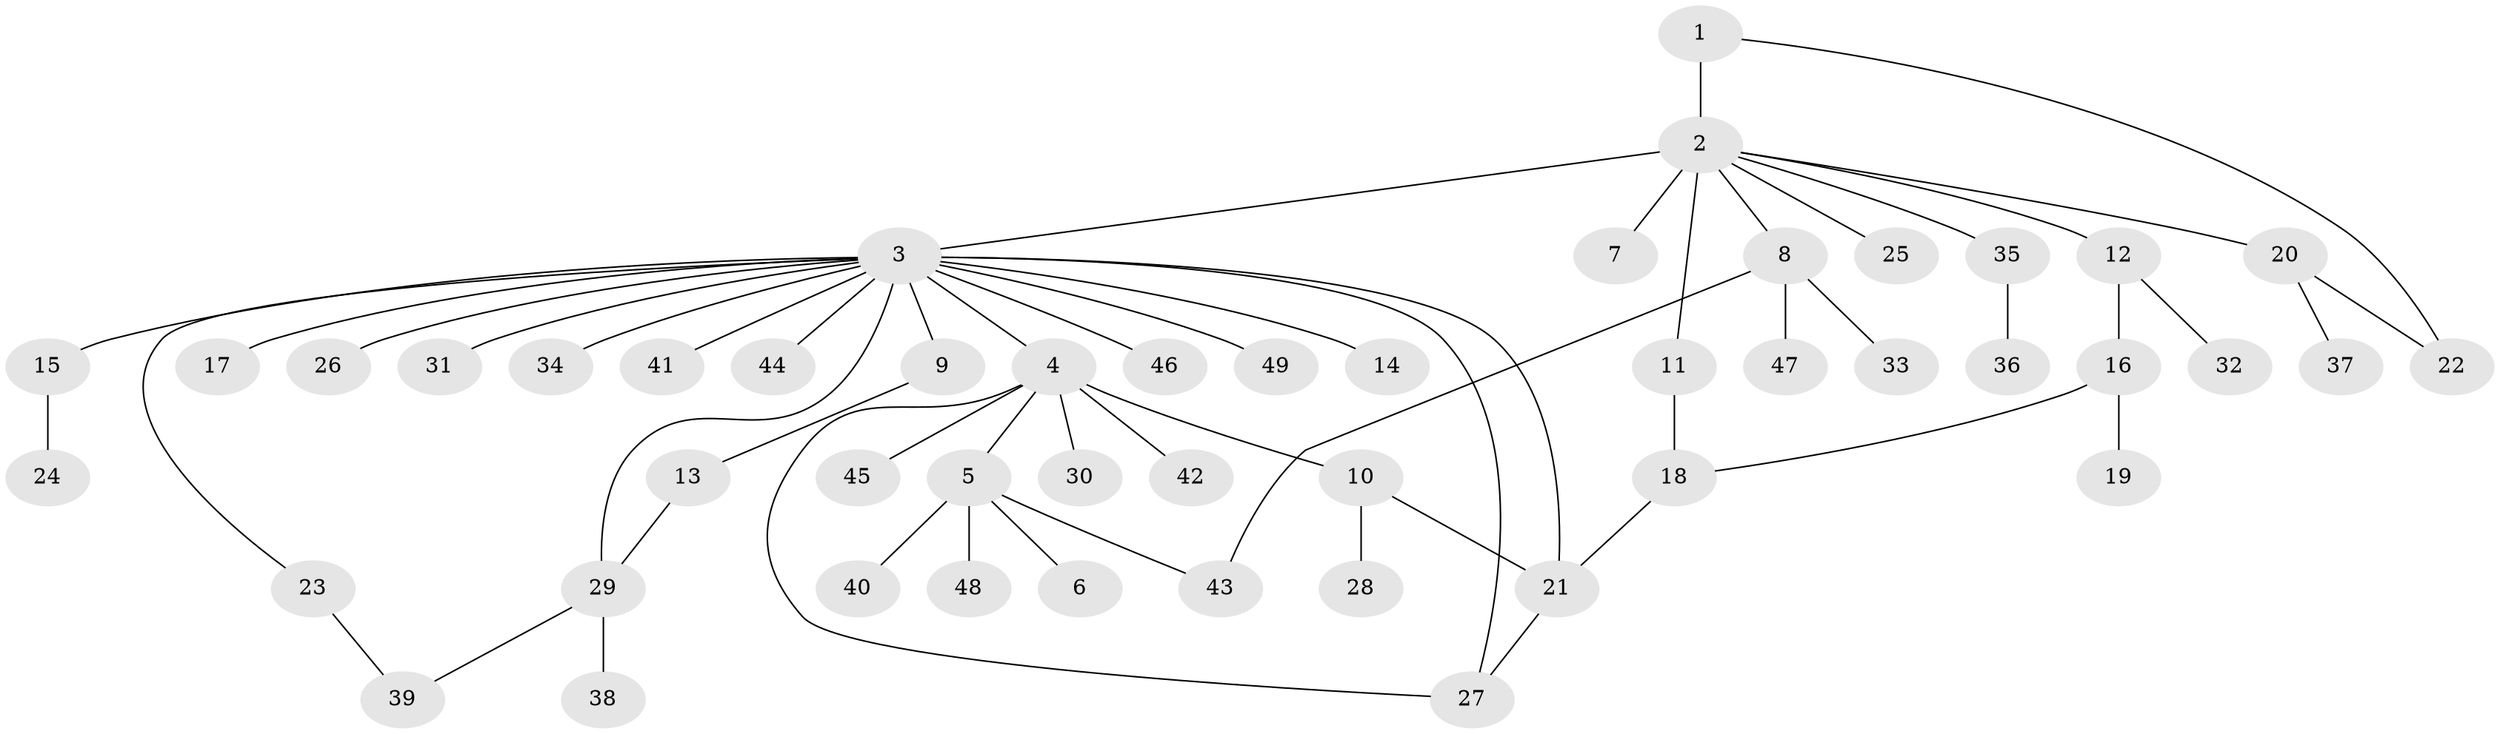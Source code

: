 // original degree distribution, {2: 0.2653061224489796, 17: 0.01020408163265306, 20: 0.01020408163265306, 19: 0.01020408163265306, 6: 0.01020408163265306, 1: 0.5612244897959183, 5: 0.04081632653061224, 3: 0.05102040816326531, 4: 0.04081632653061224}
// Generated by graph-tools (version 1.1) at 2025/35/03/09/25 02:35:19]
// undirected, 49 vertices, 57 edges
graph export_dot {
graph [start="1"]
  node [color=gray90,style=filled];
  1;
  2;
  3;
  4;
  5;
  6;
  7;
  8;
  9;
  10;
  11;
  12;
  13;
  14;
  15;
  16;
  17;
  18;
  19;
  20;
  21;
  22;
  23;
  24;
  25;
  26;
  27;
  28;
  29;
  30;
  31;
  32;
  33;
  34;
  35;
  36;
  37;
  38;
  39;
  40;
  41;
  42;
  43;
  44;
  45;
  46;
  47;
  48;
  49;
  1 -- 2 [weight=2.0];
  1 -- 22 [weight=1.0];
  2 -- 3 [weight=1.0];
  2 -- 7 [weight=6.0];
  2 -- 8 [weight=1.0];
  2 -- 11 [weight=1.0];
  2 -- 12 [weight=1.0];
  2 -- 20 [weight=2.0];
  2 -- 25 [weight=1.0];
  2 -- 35 [weight=1.0];
  3 -- 4 [weight=1.0];
  3 -- 9 [weight=2.0];
  3 -- 14 [weight=1.0];
  3 -- 15 [weight=1.0];
  3 -- 17 [weight=1.0];
  3 -- 21 [weight=1.0];
  3 -- 23 [weight=1.0];
  3 -- 26 [weight=1.0];
  3 -- 27 [weight=1.0];
  3 -- 29 [weight=1.0];
  3 -- 31 [weight=1.0];
  3 -- 34 [weight=1.0];
  3 -- 41 [weight=1.0];
  3 -- 44 [weight=1.0];
  3 -- 46 [weight=1.0];
  3 -- 49 [weight=1.0];
  4 -- 5 [weight=1.0];
  4 -- 10 [weight=11.0];
  4 -- 27 [weight=1.0];
  4 -- 30 [weight=1.0];
  4 -- 42 [weight=1.0];
  4 -- 45 [weight=1.0];
  5 -- 6 [weight=1.0];
  5 -- 40 [weight=1.0];
  5 -- 43 [weight=1.0];
  5 -- 48 [weight=1.0];
  8 -- 33 [weight=1.0];
  8 -- 43 [weight=1.0];
  8 -- 47 [weight=1.0];
  9 -- 13 [weight=1.0];
  10 -- 21 [weight=1.0];
  10 -- 28 [weight=1.0];
  11 -- 18 [weight=2.0];
  12 -- 16 [weight=1.0];
  12 -- 32 [weight=1.0];
  13 -- 29 [weight=1.0];
  15 -- 24 [weight=1.0];
  16 -- 18 [weight=1.0];
  16 -- 19 [weight=2.0];
  18 -- 21 [weight=1.0];
  20 -- 22 [weight=1.0];
  20 -- 37 [weight=1.0];
  21 -- 27 [weight=1.0];
  23 -- 39 [weight=1.0];
  29 -- 38 [weight=1.0];
  29 -- 39 [weight=1.0];
  35 -- 36 [weight=1.0];
}
